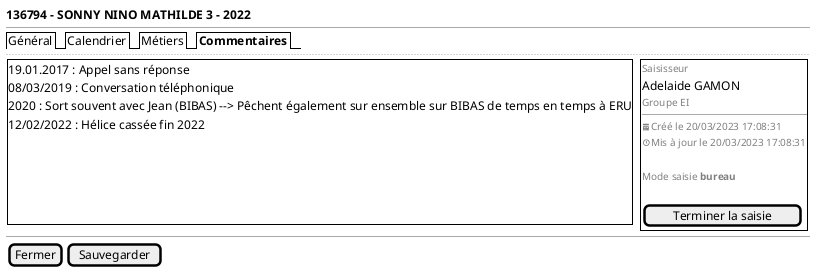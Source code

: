 @startsalt
{
  <b>136794 - SONNY NINO MATHILDE 3 - 2022
  --

  {/ Général | Calendrier | Métiers | <b>Commentaires }
  ..

    {
     {+ 19.01.2017 : Appel sans réponse
        08/03/2019 : Conversation téléphonique
        2020 : Sort souvent avec Jean (BIBAS) --> Pêchent également sur ensemble sur BIBAS de temps en temps à ERU
        12/02/2022 : Hélice cassée fin 2022
        .
        .
        .
        .
        .
     } | . |
     {+
                { <font color=grey size=10>Saisisseur
                Adelaide GAMON
                <font color=grey size=10>Groupe EI
                --
                <font color=grey size=10><&calendar>Créé le 20/03/2023 17:08:31
                <font color=grey size=10><&clock>Mis à jour le 20/03/2023 17:08:31
                .
                <font color=grey size=10>Mode saisie <b>bureau
                .
                [ Terminer la saisie]
     }}
    }
  --
  { [Fermer] | [Sauvegarder] }
}
@endsalt